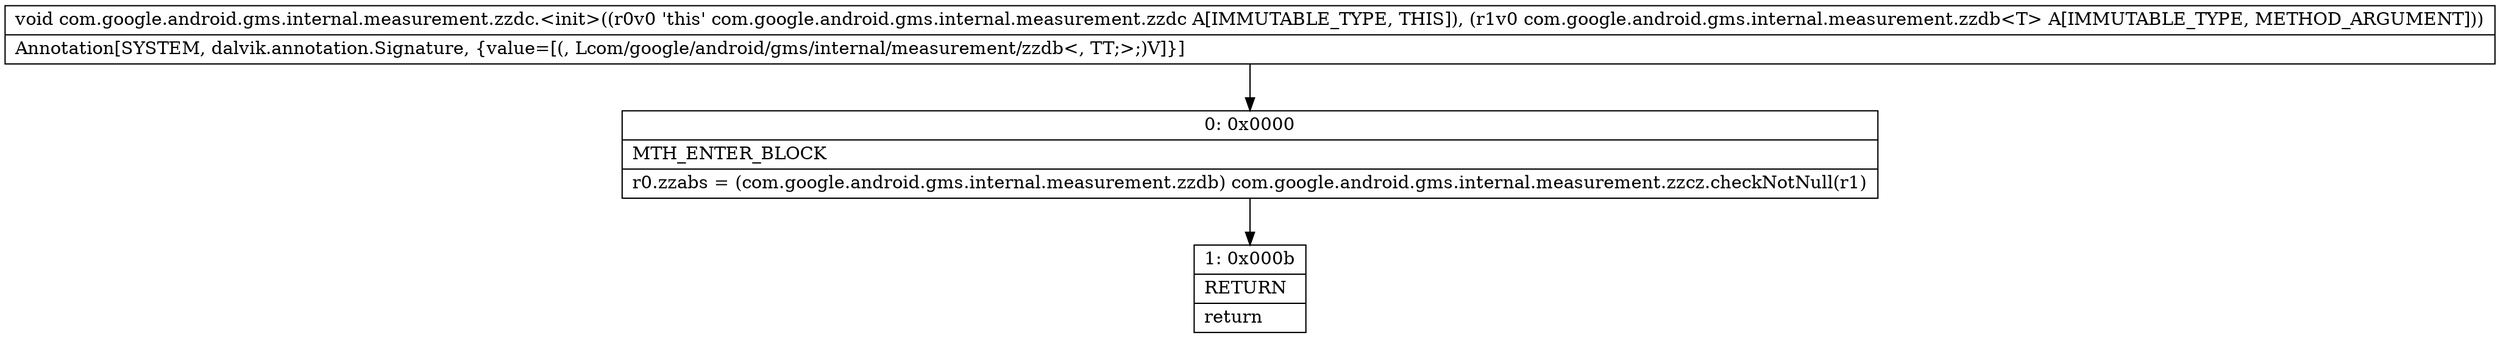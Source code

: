 digraph "CFG forcom.google.android.gms.internal.measurement.zzdc.\<init\>(Lcom\/google\/android\/gms\/internal\/measurement\/zzdb;)V" {
Node_0 [shape=record,label="{0\:\ 0x0000|MTH_ENTER_BLOCK\l|r0.zzabs = (com.google.android.gms.internal.measurement.zzdb) com.google.android.gms.internal.measurement.zzcz.checkNotNull(r1)\l}"];
Node_1 [shape=record,label="{1\:\ 0x000b|RETURN\l|return\l}"];
MethodNode[shape=record,label="{void com.google.android.gms.internal.measurement.zzdc.\<init\>((r0v0 'this' com.google.android.gms.internal.measurement.zzdc A[IMMUTABLE_TYPE, THIS]), (r1v0 com.google.android.gms.internal.measurement.zzdb\<T\> A[IMMUTABLE_TYPE, METHOD_ARGUMENT]))  | Annotation[SYSTEM, dalvik.annotation.Signature, \{value=[(, Lcom\/google\/android\/gms\/internal\/measurement\/zzdb\<, TT;\>;)V]\}]\l}"];
MethodNode -> Node_0;
Node_0 -> Node_1;
}

